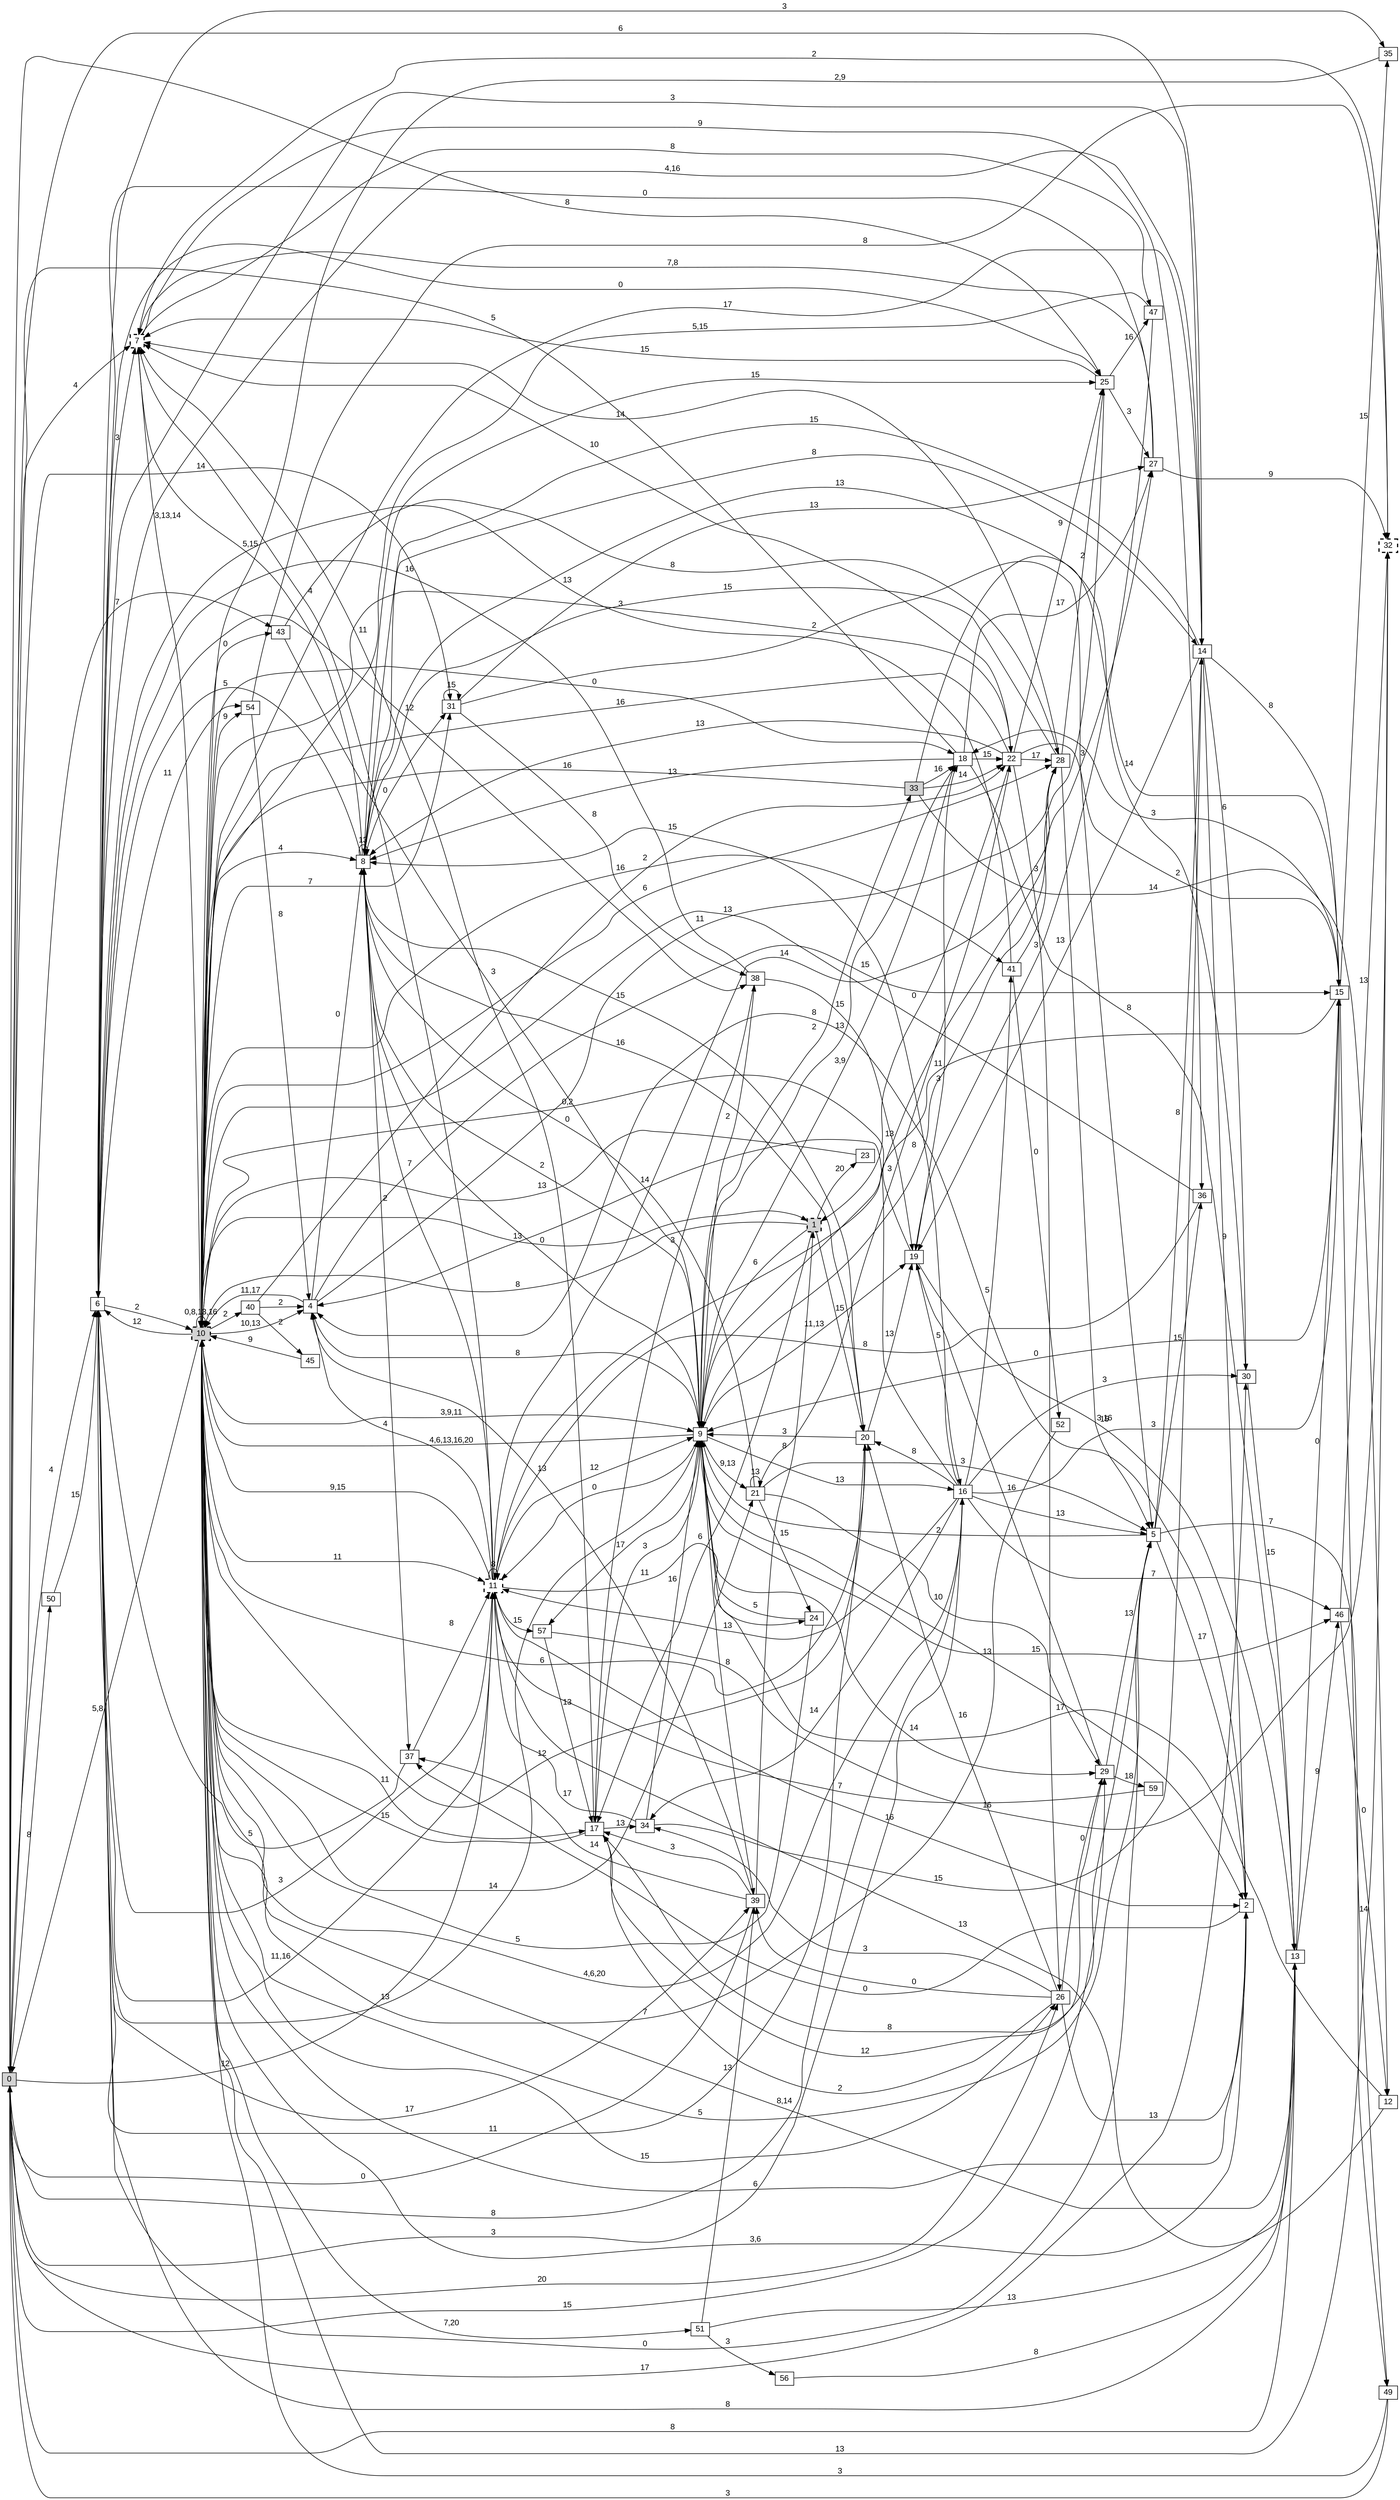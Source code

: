 digraph "NDFA" {
  rankdir=LR
  node [shape=box width=0.1 height=0.1 fontname=Arial]
  edge [fontname=Arial]
/* Estados */
 s0 [label="0" style="filled"] /* I:1 F:0 D:0 */
 s1 [label="1" style="filled,bold,dashed"] /* I:1 F:1 D:0 */
 s2 [label="2" ] /* I:0 F:0 D:0 */
 s4 [label="4" ] /* I:0 F:0 D:0 */
 s5 [label="5" ] /* I:0 F:0 D:0 */
 s6 [label="6" ] /* I:0 F:0 D:0 */
 s7 [label="7" style="bold,dashed"] /* I:0 F:1 D:0 */
 s8 [label="8" ] /* I:0 F:0 D:0 */
 s9 [label="9" ] /* I:0 F:0 D:0 */
 s10 [label="10" style="filled,bold,dashed"] /* I:1 F:1 D:0 */
 s11 [label="11" style="bold,dashed"] /* I:0 F:1 D:0 */
 s12 [label="12" ] /* I:0 F:0 D:0 */
 s13 [label="13" ] /* I:0 F:0 D:0 */
 s14 [label="14" ] /* I:0 F:0 D:0 */
 s15 [label="15" ] /* I:0 F:0 D:0 */
 s16 [label="16" ] /* I:0 F:0 D:0 */
 s17 [label="17" ] /* I:0 F:0 D:0 */
 s18 [label="18" ] /* I:0 F:0 D:0 */
 s19 [label="19" ] /* I:0 F:0 D:0 */
 s20 [label="20" ] /* I:0 F:0 D:0 */
 s21 [label="21" ] /* I:0 F:0 D:0 */
 s22 [label="22" ] /* I:0 F:0 D:0 */
 s23 [label="23" ] /* I:0 F:0 D:0 */
 s24 [label="24" ] /* I:0 F:0 D:0 */
 s25 [label="25" ] /* I:0 F:0 D:0 */
 s26 [label="26" ] /* I:0 F:0 D:0 */
 s27 [label="27" ] /* I:0 F:0 D:0 */
 s28 [label="28" ] /* I:0 F:0 D:0 */
 s29 [label="29" ] /* I:0 F:0 D:0 */
 s30 [label="30" ] /* I:0 F:0 D:0 */
 s31 [label="31" ] /* I:0 F:0 D:0 */
 s32 [label="32" style="bold,dashed"] /* I:0 F:1 D:0 */
 s33 [label="33" style="filled"] /* I:1 F:0 D:0 */
 s34 [label="34" ] /* I:0 F:0 D:0 */
 s35 [label="35" ] /* I:0 F:0 D:0 */
 s36 [label="36" ] /* I:0 F:0 D:0 */
 s37 [label="37" ] /* I:0 F:0 D:0 */
 s38 [label="38" ] /* I:0 F:0 D:0 */
 s39 [label="39" ] /* I:0 F:0 D:0 */
 s40 [label="40" ] /* I:0 F:0 D:0 */
 s41 [label="41" ] /* I:0 F:0 D:0 */
 s43 [label="43" ] /* I:0 F:0 D:0 */
 s45 [label="45" ] /* I:0 F:0 D:0 */
 s46 [label="46" ] /* I:0 F:0 D:0 */
 s47 [label="47" ] /* I:0 F:0 D:0 */
 s49 [label="49" ] /* I:0 F:0 D:0 */
 s50 [label="50" ] /* I:0 F:0 D:0 */
 s51 [label="51" ] /* I:0 F:0 D:0 */
 s52 [label="52" ] /* I:0 F:0 D:0 */
 s54 [label="54" ] /* I:0 F:0 D:0 */
 s56 [label="56" ] /* I:0 F:0 D:0 */
 s57 [label="57" ] /* I:0 F:0 D:0 */
 s59 [label="59" ] /* I:0 F:0 D:0 */
/* Transiciones */
  s0 -> s6 [label="4"]
  s0 -> s7 [label="4"]
  s0 -> s11 [label="12"]
  s0 -> s13 [label="8"]
  s0 -> s14 [label="6"]
  s0 -> s16 [label="3"]
  s0 -> s25 [label="8"]
  s0 -> s26 [label="20"]
  s0 -> s29 [label="15"]
  s0 -> s30 [label="17"]
  s0 -> s31 [label="14"]
  s0 -> s43 [label="7"]
  s0 -> s50 [label="8"]
  s1 -> s9 [label="6"]
  s1 -> s10 [label="8"]
  s1 -> s17 [label="6"]
  s1 -> s20 [label="15"]
  s1 -> s23 [label="20"]
  s2 -> s4 [label="8"]
  s2 -> s10 [label="3,6"]
  s2 -> s37 [label="0"]
  s4 -> s8 [label="0"]
  s4 -> s10 [label="11,17"]
  s4 -> s15 [label="15"]
  s4 -> s28 [label="11"]
  s5 -> s2 [label="17"]
  s5 -> s6 [label="0"]
  s5 -> s9 [label="2"]
  s5 -> s14 [label="8"]
  s5 -> s17 [label="8"]
  s5 -> s36 [label="15"]
  s5 -> s49 [label="7"]
  s6 -> s7 [label="3"]
  s6 -> s9 [label="13"]
  s6 -> s10 [label="2"]
  s6 -> s11 [label="3"]
  s6 -> s13 [label="8"]
  s6 -> s14 [label="3"]
  s6 -> s25 [label="0"]
  s6 -> s35 [label="3"]
  s6 -> s38 [label="12"]
  s6 -> s39 [label="17"]
  s6 -> s54 [label="11"]
  s7 -> s10 [label="3,13,14"]
  s7 -> s36 [label="9"]
  s7 -> s47 [label="8"]
  s8 -> s6 [label="5"]
  s8 -> s7 [label="5,15"]
  s8 -> s8 [label="13"]
  s8 -> s9 [label="0"]
  s8 -> s14 [label="8"]
  s8 -> s20 [label="16"]
  s8 -> s25 [label="15"]
  s8 -> s31 [label="0"]
  s8 -> s37 [label="2"]
  s9 -> s2 [label="13"]
  s9 -> s4 [label="8"]
  s9 -> s8 [label="2"]
  s9 -> s10 [label="4,6,13,16,20"]
  s9 -> s11 [label="0"]
  s9 -> s16 [label="13"]
  s9 -> s18 [label="13"]
  s9 -> s19 [label="11,13"]
  s9 -> s21 [label="9,13"]
  s9 -> s29 [label="14"]
  s9 -> s33 [label="2"]
  s9 -> s38 [label="2"]
  s9 -> s39 [label="8"]
  s9 -> s46 [label="15"]
  s9 -> s57 [label="17"]
  s10 -> s0 [label="5,8"]
  s10 -> s1 [label="13"]
  s10 -> s2 [label="6"]
  s10 -> s4 [label="10,13"]
  s10 -> s5 [label="5"]
  s10 -> s6 [label="12"]
  s10 -> s8 [label="4"]
  s10 -> s9 [label="3,9,11"]
  s10 -> s10 [label="0,8,13,16"]
  s10 -> s11 [label="11"]
  s10 -> s14 [label="17"]
  s10 -> s16 [label="4,6,20"]
  s10 -> s17 [label="11"]
  s10 -> s18 [label="0"]
  s10 -> s20 [label="6"]
  s10 -> s21 [label="14"]
  s10 -> s22 [label="3"]
  s10 -> s26 [label="15"]
  s10 -> s28 [label="6"]
  s10 -> s31 [label="7"]
  s10 -> s32 [label="13"]
  s10 -> s40 [label="2"]
  s10 -> s41 [label="16"]
  s10 -> s43 [label="0"]
  s10 -> s51 [label="7,20"]
  s10 -> s54 [label="9"]
  s11 -> s2 [label="16"]
  s11 -> s4 [label="4"]
  s11 -> s6 [label="11,16"]
  s11 -> s7 [label="4"]
  s11 -> s8 [label="7"]
  s11 -> s9 [label="12"]
  s11 -> s10 [label="9,15"]
  s11 -> s11 [label="8"]
  s11 -> s24 [label="11"]
  s11 -> s28 [label="14"]
  s11 -> s57 [label="15"]
  s12 -> s9 [label="17"]
  s12 -> s11 [label="13"]
  s13 -> s10 [label="8,14"]
  s13 -> s15 [label="0"]
  s13 -> s46 [label="9"]
  s14 -> s2 [label="9"]
  s14 -> s6 [label="4,16"]
  s14 -> s8 [label="15"]
  s14 -> s15 [label="8"]
  s14 -> s19 [label="13"]
  s14 -> s30 [label="6"]
  s15 -> s9 [label="0"]
  s15 -> s11 [label="11"]
  s15 -> s18 [label="3"]
  s15 -> s35 [label="15"]
  s15 -> s49 [label="14"]
  s16 -> s0 [label="8"]
  s16 -> s4 [label="14"]
  s16 -> s5 [label="13"]
  s16 -> s8 [label="15"]
  s16 -> s11 [label="13"]
  s16 -> s15 [label="3"]
  s16 -> s20 [label="8"]
  s16 -> s30 [label="3"]
  s16 -> s34 [label="14"]
  s16 -> s41 [label="5"]
  s16 -> s46 [label="7"]
  s17 -> s7 [label="11"]
  s17 -> s9 [label="3"]
  s17 -> s10 [label="15"]
  s17 -> s34 [label="13"]
  s18 -> s0 [label="5"]
  s18 -> s8 [label="13"]
  s18 -> s9 [label="3,9"]
  s18 -> s13 [label="8"]
  s18 -> s22 [label="15"]
  s18 -> s27 [label="17"]
  s19 -> s10 [label="0,2"]
  s19 -> s13 [label="3,16"]
  s19 -> s16 [label="5"]
  s19 -> s18 [label="3"]
  s20 -> s6 [label="11"]
  s20 -> s8 [label="15"]
  s20 -> s9 [label="3"]
  s20 -> s10 [label="12"]
  s20 -> s19 [label="13"]
  s21 -> s5 [label="3"]
  s21 -> s8 [label="0"]
  s21 -> s21 [label="13"]
  s21 -> s22 [label="3"]
  s21 -> s24 [label="15"]
  s21 -> s29 [label="10"]
  s22 -> s1 [label="0"]
  s22 -> s7 [label="10"]
  s22 -> s8 [label="13"]
  s22 -> s10 [label="16"]
  s22 -> s15 [label="2"]
  s22 -> s25 [label="9"]
  s22 -> s26 [label="3"]
  s22 -> s28 [label="17"]
  s23 -> s10 [label="13"]
  s24 -> s9 [label="5"]
  s24 -> s10 [label="5"]
  s25 -> s7 [label="15"]
  s25 -> s9 [label="8"]
  s25 -> s27 [label="3"]
  s25 -> s47 [label="16"]
  s26 -> s2 [label="13"]
  s26 -> s17 [label="2"]
  s26 -> s20 [label="16"]
  s26 -> s29 [label="0"]
  s26 -> s34 [label="3"]
  s26 -> s39 [label="0"]
  s27 -> s6 [label="0"]
  s27 -> s7 [label="7,8"]
  s27 -> s32 [label="9"]
  s28 -> s5 [label="15"]
  s28 -> s7 [label="14"]
  s28 -> s8 [label="15"]
  s28 -> s9 [label="13"]
  s28 -> s25 [label="2"]
  s29 -> s5 [label="13"]
  s29 -> s17 [label="12"]
  s29 -> s19 [label="16"]
  s29 -> s59 [label="18"]
  s30 -> s8 [label="13"]
  s30 -> s13 [label="15"]
  s31 -> s5 [label="2"]
  s31 -> s27 [label="13"]
  s31 -> s31 [label="15"]
  s31 -> s38 [label="8"]
  s32 -> s7 [label="2"]
  s33 -> s10 [label="16"]
  s33 -> s12 [label="14"]
  s33 -> s15 [label="14"]
  s33 -> s18 [label="16"]
  s33 -> s22 [label="14"]
  s34 -> s9 [label="16"]
  s34 -> s11 [label="17"]
  s34 -> s14 [label="15"]
  s35 -> s10 [label="2,9"]
  s36 -> s10 [label="13"]
  s36 -> s11 [label="8"]
  s37 -> s6 [label="5"]
  s37 -> s11 [label="8"]
  s38 -> s6 [label="16"]
  s38 -> s17 [label="3"]
  s38 -> s19 [label="15"]
  s39 -> s0 [label="0"]
  s39 -> s1 [label="8"]
  s39 -> s4 [label="13"]
  s39 -> s17 [label="3"]
  s39 -> s37 [label="14"]
  s40 -> s4 [label="2"]
  s40 -> s22 [label="2"]
  s40 -> s45 [label="2"]
  s41 -> s6 [label="13"]
  s41 -> s27 [label="3"]
  s41 -> s52 [label="0"]
  s43 -> s9 [label="3"]
  s43 -> s28 [label="8"]
  s45 -> s10 [label="9"]
  s46 -> s12 [label="0"]
  s46 -> s32 [label="13"]
  s47 -> s10 [label="5,15"]
  s47 -> s19 [label="3"]
  s49 -> s0 [label="3"]
  s49 -> s10 [label="3"]
  s50 -> s6 [label="15"]
  s51 -> s13 [label="13"]
  s51 -> s39 [label="13"]
  s51 -> s56 [label="3"]
  s52 -> s10 [label="7"]
  s54 -> s4 [label="8"]
  s54 -> s32 [label="8"]
  s56 -> s13 [label="8"]
  s57 -> s17 [label="13"]
  s57 -> s32 [label="16"]
  s59 -> s11 [label="7"]
}
